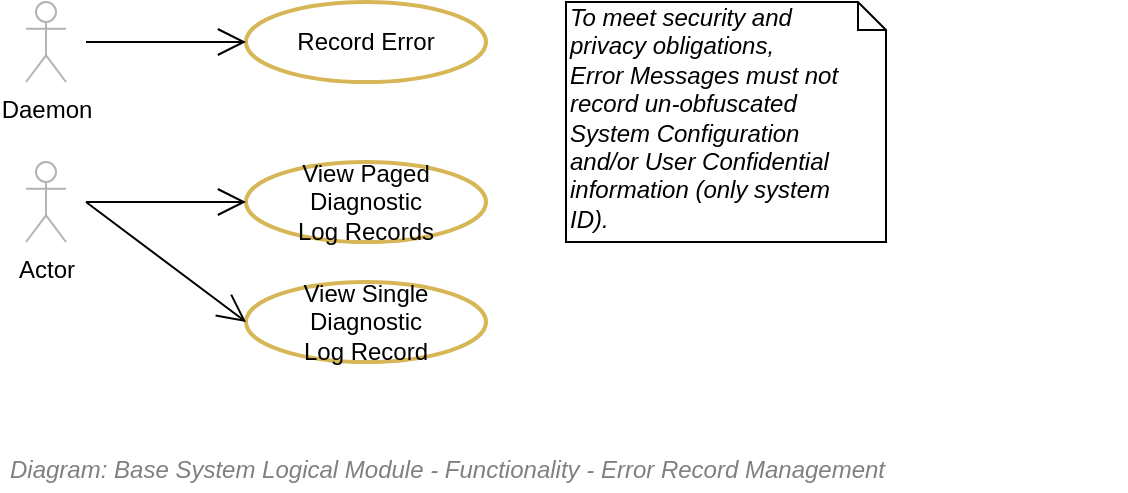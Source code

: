 <mxfile compressed="false" version="18.0.8" type="google">
  <diagram id="5vKPIbCIWK__K9a_hM_l" name="Error Record Management">
    <mxGraphModel grid="1" page="1" gridSize="10" guides="1" tooltips="1" connect="1" arrows="1" fold="1" pageScale="1" pageWidth="827" pageHeight="1169" math="0" shadow="0">
      <root>
        <mxCell id="6zsalb_4Q6Wy_RO658KX-0" />
        <mxCell id="aUDsEq78Ny2xMxmlCQFK-10" value="Diagram/Use Case" style="" parent="6zsalb_4Q6Wy_RO658KX-0" />
        <mxCell id="G2YGzBIEyCHCyImguqGH-0" value="Actor" style="shape=umlActor;verticalLabelPosition=bottom;labelBackgroundColor=#ffffff;verticalAlign=top;html=1;shadow=0;glass=0;comic=0;strokeColor=#B3B3B3;strokeWidth=1;fillColor=none;fontSize=12;fontColor=#000000;align=center;" vertex="1" parent="aUDsEq78Ny2xMxmlCQFK-10">
          <mxGeometry x="130" y="280" width="20" height="40" as="geometry" />
        </mxCell>
        <mxCell id="G2YGzBIEyCHCyImguqGH-1" value="View Paged Diagnostic&lt;br style=&quot;font-size: 12px&quot;&gt;Log Records" style="ellipse;whiteSpace=wrap;html=1;shadow=0;glass=0;comic=0;strokeColor=#d6b656;strokeWidth=2;fillColor=none;fontSize=12;align=center;" vertex="1" parent="aUDsEq78Ny2xMxmlCQFK-10">
          <mxGeometry x="240" y="280" width="120" height="40" as="geometry" />
        </mxCell>
        <mxCell id="aUDsEq78Ny2xMxmlCQFK-0" value="" style="endArrow=open;endFill=1;endSize=12;html=1;strokeColor=#000000;fontSize=12;entryX=0;entryY=0.5;entryDx=0;entryDy=0;" edge="1" parent="aUDsEq78Ny2xMxmlCQFK-10" target="G2YGzBIEyCHCyImguqGH-1">
          <mxGeometry width="160" relative="1" as="geometry">
            <mxPoint x="160" y="300" as="sourcePoint" />
            <mxPoint x="240" y="340" as="targetPoint" />
          </mxGeometry>
        </mxCell>
        <mxCell id="aUDsEq78Ny2xMxmlCQFK-5" value="Daemon" style="shape=umlActor;verticalLabelPosition=bottom;labelBackgroundColor=#ffffff;verticalAlign=top;html=1;shadow=0;glass=0;comic=0;strokeColor=#B3B3B3;strokeWidth=1;fillColor=none;fontSize=12;fontColor=#000000;align=center;" vertex="1" parent="aUDsEq78Ny2xMxmlCQFK-10">
          <mxGeometry x="130" y="200" width="20" height="40" as="geometry" />
        </mxCell>
        <mxCell id="aUDsEq78Ny2xMxmlCQFK-6" value="Record Error" style="ellipse;whiteSpace=wrap;html=1;shadow=0;glass=0;comic=0;strokeColor=#d6b656;strokeWidth=2;fillColor=none;fontSize=12;align=center;" vertex="1" parent="aUDsEq78Ny2xMxmlCQFK-10">
          <mxGeometry x="240" y="200" width="120" height="40" as="geometry" />
        </mxCell>
        <mxCell id="aUDsEq78Ny2xMxmlCQFK-7" value="" style="endArrow=open;endFill=1;endSize=12;html=1;strokeColor=#000000;fontSize=12;entryX=0;entryY=0.5;entryDx=0;entryDy=0;" edge="1" parent="aUDsEq78Ny2xMxmlCQFK-10" target="aUDsEq78Ny2xMxmlCQFK-6">
          <mxGeometry width="160" relative="1" as="geometry">
            <mxPoint x="160" y="220" as="sourcePoint" />
            <mxPoint x="250" y="230" as="targetPoint" />
          </mxGeometry>
        </mxCell>
        <mxCell id="xvw5Yh81JnMjIIq9px5H-0" value="View Single Diagnostic&lt;br style=&quot;font-size: 12px&quot;&gt;Log Record" style="ellipse;whiteSpace=wrap;html=1;shadow=0;glass=0;comic=0;strokeColor=#d6b656;strokeWidth=2;fillColor=none;fontSize=12;align=center;" vertex="1" parent="aUDsEq78Ny2xMxmlCQFK-10">
          <mxGeometry x="240" y="340" width="120" height="40" as="geometry" />
        </mxCell>
        <mxCell id="xvw5Yh81JnMjIIq9px5H-1" value="" style="endArrow=open;endFill=1;endSize=12;html=1;strokeColor=#000000;fontSize=12;entryX=0;entryY=0.5;entryDx=0;entryDy=0;" edge="1" parent="aUDsEq78Ny2xMxmlCQFK-10" target="xvw5Yh81JnMjIIq9px5H-0">
          <mxGeometry width="160" relative="1" as="geometry">
            <mxPoint x="160" y="300" as="sourcePoint" />
            <mxPoint x="250" y="310" as="targetPoint" />
          </mxGeometry>
        </mxCell>
        <mxCell id="fQ8Tb4TJHlXgaxiWL6We-0" value="Title/Diagram" parent="6zsalb_4Q6Wy_RO658KX-0" />
        <mxCell id="pR05Vp6-c_UAXGHB-9SX-1" value="&lt;font style=&quot;font-size: 12px&quot;&gt;Diagram: Base System Logical Module -&amp;nbsp;Functionality -&amp;nbsp;Error Record Management&lt;/font&gt;" style="text;strokeColor=none;fillColor=none;html=1;fontSize=24;fontStyle=2;verticalAlign=middle;align=left;shadow=0;glass=0;comic=0;opacity=30;fontColor=#808080;" vertex="1" parent="fQ8Tb4TJHlXgaxiWL6We-0">
          <mxGeometry x="120" y="420" width="520" height="20" as="geometry" />
        </mxCell>
        <mxCell id="FPPdZPXUPv9n0KayTUjE-1" value="To meet security and privacy obligations, &lt;br&gt;Error Messages must not record un-obfuscated System Configuration and/or User Confidential information (only system ID)." style="shape=note;whiteSpace=wrap;html=1;size=14;verticalAlign=top;align=left;spacingTop=-6;strokeWidth=1;fontSize=12;fontStyle=2;spacingRight=16;" vertex="1" parent="fQ8Tb4TJHlXgaxiWL6We-0">
          <mxGeometry x="400" y="200" width="160" height="120" as="geometry" />
        </mxCell>
        <mxCell id="kJFmuFiU3wEKo-ty_FbZ-0" value="About" style="" parent="6zsalb_4Q6Wy_RO658KX-0" />
        <UserObject label="" tooltip="ABOUT&#xa;&#xa;Functionality &#xa;within the Base Logical Module&#xa;for handling common Diagnostic Tracing.&#xa;Diagnostic tracing is not saved to the Core relational database -- it usually goes to a rolling text log file, and sometimes is saved asynchronously to an cloud service.&#xa;&#xa;System specific Diagnostic log files should be local to the system (for both latency and access reasons) -- then exported to a central location for security and/or enterprise monitoring reasons." id="XdkydOQAid-UxDZSyXBN-0">
          <mxCell style="shape=image;html=1;verticalAlign=top;verticalLabelPosition=bottom;labelBackgroundColor=#ffffff;imageAspect=0;aspect=fixed;image=https://cdn1.iconfinder.com/data/icons/hawcons/32/699014-icon-28-information-128.png;shadow=0;dashed=0;fontFamily=Helvetica;fontSize=12;fontColor=#000000;align=center;strokeColor=#000000;fillColor=#505050;dashPattern=1 1;" vertex="1" parent="kJFmuFiU3wEKo-ty_FbZ-0">
            <mxGeometry x="660" y="380" width="20" height="20" as="geometry" />
          </mxCell>
        </UserObject>
      </root>
    </mxGraphModel>
  </diagram>
</mxfile>
